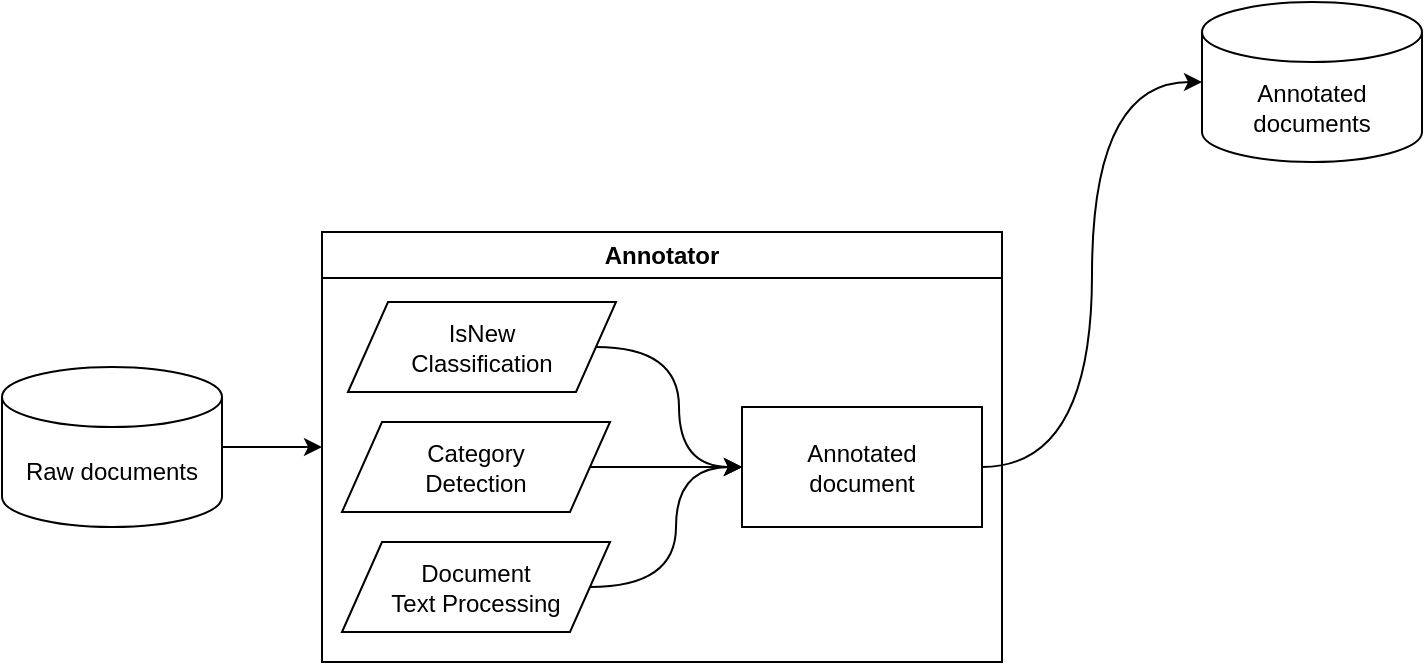 <mxfile version="24.2.2" type="github">
  <diagram name="Page-1" id="wxCbchn2Chx5s0cPIJcQ">
    <mxGraphModel dx="1570" dy="1033" grid="1" gridSize="10" guides="1" tooltips="1" connect="1" arrows="1" fold="1" page="1" pageScale="1" pageWidth="827" pageHeight="1169" math="0" shadow="0">
      <root>
        <mxCell id="0" />
        <mxCell id="1" parent="0" />
        <mxCell id="KK3T090K7q1Hy_3dpbnI-4" style="edgeStyle=orthogonalEdgeStyle;rounded=0;orthogonalLoop=1;jettySize=auto;html=1;exitX=1;exitY=0.5;exitDx=0;exitDy=0;exitPerimeter=0;entryX=0;entryY=0.5;entryDx=0;entryDy=0;" edge="1" parent="1" source="KK3T090K7q1Hy_3dpbnI-1" target="KK3T090K7q1Hy_3dpbnI-2">
          <mxGeometry relative="1" as="geometry" />
        </mxCell>
        <mxCell id="KK3T090K7q1Hy_3dpbnI-1" value="Raw documents" style="shape=cylinder3;whiteSpace=wrap;html=1;boundedLbl=1;backgroundOutline=1;size=15;" vertex="1" parent="1">
          <mxGeometry x="110" y="312.5" width="110" height="80" as="geometry" />
        </mxCell>
        <mxCell id="KK3T090K7q1Hy_3dpbnI-2" value="Annotator" style="swimlane;whiteSpace=wrap;html=1;" vertex="1" parent="1">
          <mxGeometry x="270" y="245" width="340" height="215" as="geometry" />
        </mxCell>
        <mxCell id="KK3T090K7q1Hy_3dpbnI-13" style="edgeStyle=orthogonalEdgeStyle;rounded=0;orthogonalLoop=1;jettySize=auto;html=1;exitX=1;exitY=0.5;exitDx=0;exitDy=0;entryX=0;entryY=0.5;entryDx=0;entryDy=0;curved=1;" edge="1" parent="KK3T090K7q1Hy_3dpbnI-2" source="KK3T090K7q1Hy_3dpbnI-7" target="KK3T090K7q1Hy_3dpbnI-12">
          <mxGeometry relative="1" as="geometry" />
        </mxCell>
        <mxCell id="KK3T090K7q1Hy_3dpbnI-7" value="IsNew&lt;div&gt;Classification&lt;/div&gt;" style="shape=parallelogram;perimeter=parallelogramPerimeter;whiteSpace=wrap;html=1;fixedSize=1;" vertex="1" parent="KK3T090K7q1Hy_3dpbnI-2">
          <mxGeometry x="13" y="35" width="134" height="45" as="geometry" />
        </mxCell>
        <mxCell id="KK3T090K7q1Hy_3dpbnI-16" style="edgeStyle=orthogonalEdgeStyle;rounded=0;orthogonalLoop=1;jettySize=auto;html=1;exitX=1;exitY=0.5;exitDx=0;exitDy=0;entryX=0;entryY=0.5;entryDx=0;entryDy=0;" edge="1" parent="KK3T090K7q1Hy_3dpbnI-2" source="KK3T090K7q1Hy_3dpbnI-9" target="KK3T090K7q1Hy_3dpbnI-12">
          <mxGeometry relative="1" as="geometry" />
        </mxCell>
        <mxCell id="KK3T090K7q1Hy_3dpbnI-9" value="Category&lt;div&gt;Detection&lt;/div&gt;" style="shape=parallelogram;perimeter=parallelogramPerimeter;whiteSpace=wrap;html=1;fixedSize=1;" vertex="1" parent="KK3T090K7q1Hy_3dpbnI-2">
          <mxGeometry x="10" y="95" width="134" height="45" as="geometry" />
        </mxCell>
        <mxCell id="KK3T090K7q1Hy_3dpbnI-15" style="edgeStyle=orthogonalEdgeStyle;rounded=0;orthogonalLoop=1;jettySize=auto;html=1;exitX=1;exitY=0.5;exitDx=0;exitDy=0;entryX=0;entryY=0.5;entryDx=0;entryDy=0;curved=1;" edge="1" parent="KK3T090K7q1Hy_3dpbnI-2" source="KK3T090K7q1Hy_3dpbnI-10" target="KK3T090K7q1Hy_3dpbnI-12">
          <mxGeometry relative="1" as="geometry" />
        </mxCell>
        <mxCell id="KK3T090K7q1Hy_3dpbnI-10" value="Document&lt;div&gt;Text Processing&lt;/div&gt;" style="shape=parallelogram;perimeter=parallelogramPerimeter;whiteSpace=wrap;html=1;fixedSize=1;" vertex="1" parent="KK3T090K7q1Hy_3dpbnI-2">
          <mxGeometry x="10" y="155" width="134" height="45" as="geometry" />
        </mxCell>
        <mxCell id="KK3T090K7q1Hy_3dpbnI-12" value="Annotated&lt;div&gt;document&lt;/div&gt;" style="rounded=0;whiteSpace=wrap;html=1;" vertex="1" parent="KK3T090K7q1Hy_3dpbnI-2">
          <mxGeometry x="210" y="87.5" width="120" height="60" as="geometry" />
        </mxCell>
        <mxCell id="KK3T090K7q1Hy_3dpbnI-5" value="Annotated documents" style="shape=cylinder3;whiteSpace=wrap;html=1;boundedLbl=1;backgroundOutline=1;size=15;" vertex="1" parent="1">
          <mxGeometry x="710" y="130" width="110" height="80" as="geometry" />
        </mxCell>
        <mxCell id="KK3T090K7q1Hy_3dpbnI-18" style="edgeStyle=orthogonalEdgeStyle;rounded=0;orthogonalLoop=1;jettySize=auto;html=1;exitX=1;exitY=0.5;exitDx=0;exitDy=0;entryX=0;entryY=0.5;entryDx=0;entryDy=0;entryPerimeter=0;curved=1;" edge="1" parent="1" source="KK3T090K7q1Hy_3dpbnI-12" target="KK3T090K7q1Hy_3dpbnI-5">
          <mxGeometry relative="1" as="geometry" />
        </mxCell>
      </root>
    </mxGraphModel>
  </diagram>
</mxfile>
